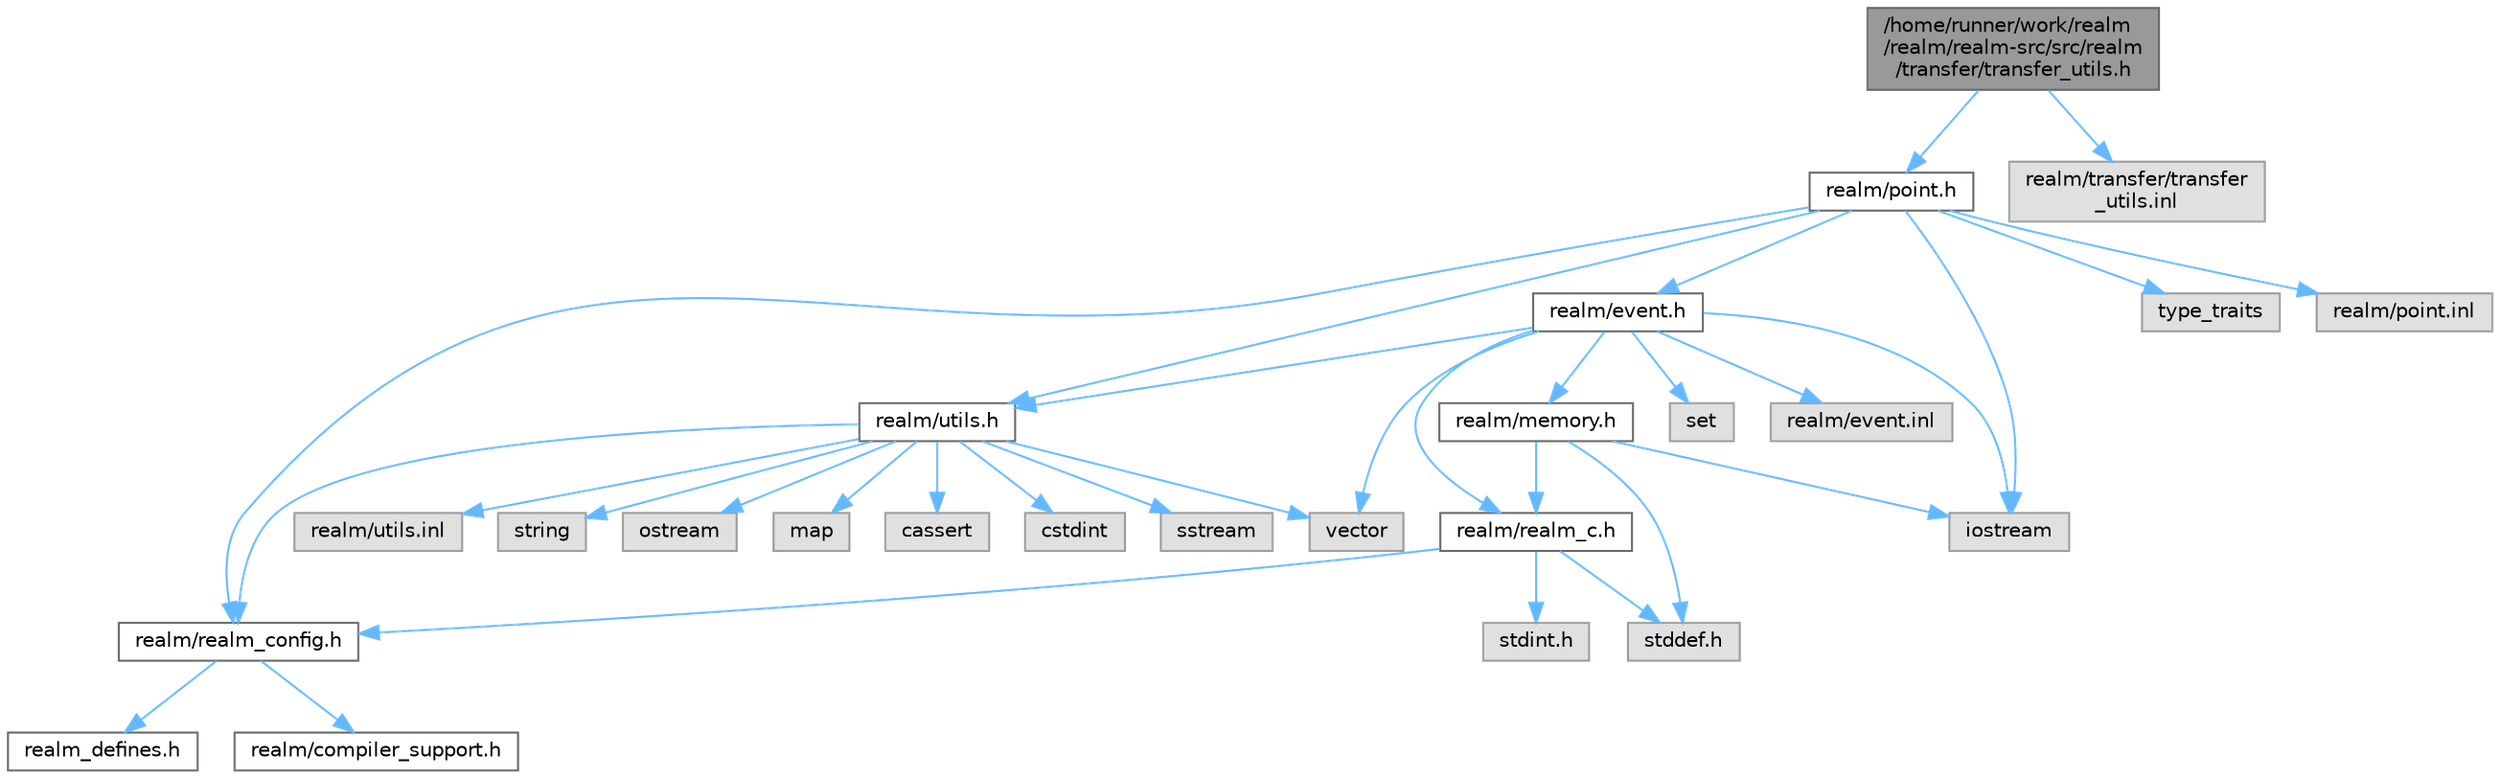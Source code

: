 digraph "/home/runner/work/realm/realm/realm-src/src/realm/transfer/transfer_utils.h"
{
 // LATEX_PDF_SIZE
  bgcolor="transparent";
  edge [fontname=Helvetica,fontsize=10,labelfontname=Helvetica,labelfontsize=10];
  node [fontname=Helvetica,fontsize=10,shape=box,height=0.2,width=0.4];
  Node1 [id="Node000001",label="/home/runner/work/realm\l/realm/realm-src/src/realm\l/transfer/transfer_utils.h",height=0.2,width=0.4,color="gray40", fillcolor="grey60", style="filled", fontcolor="black",tooltip=" "];
  Node1 -> Node2 [id="edge1_Node000001_Node000002",color="steelblue1",style="solid",tooltip=" "];
  Node2 [id="Node000002",label="realm/point.h",height=0.2,width=0.4,color="grey40", fillcolor="white", style="filled",URL="$point_8h.html",tooltip=" "];
  Node2 -> Node3 [id="edge2_Node000002_Node000003",color="steelblue1",style="solid",tooltip=" "];
  Node3 [id="Node000003",label="realm/realm_config.h",height=0.2,width=0.4,color="grey40", fillcolor="white", style="filled",URL="$realm__config_8h.html",tooltip=" "];
  Node3 -> Node4 [id="edge3_Node000003_Node000004",color="steelblue1",style="solid",tooltip=" "];
  Node4 [id="Node000004",label="realm_defines.h",height=0.2,width=0.4,color="grey40", fillcolor="white", style="filled",URL="$realm__defines_8h.html",tooltip=" "];
  Node3 -> Node5 [id="edge4_Node000003_Node000005",color="steelblue1",style="solid",tooltip=" "];
  Node5 [id="Node000005",label="realm/compiler_support.h",height=0.2,width=0.4,color="grey40", fillcolor="white", style="filled",URL="$compiler__support_8h.html",tooltip=" "];
  Node2 -> Node6 [id="edge5_Node000002_Node000006",color="steelblue1",style="solid",tooltip=" "];
  Node6 [id="Node000006",label="realm/event.h",height=0.2,width=0.4,color="grey40", fillcolor="white", style="filled",URL="$event_8h.html",tooltip=" "];
  Node6 -> Node7 [id="edge6_Node000006_Node000007",color="steelblue1",style="solid",tooltip=" "];
  Node7 [id="Node000007",label="realm/realm_c.h",height=0.2,width=0.4,color="grey40", fillcolor="white", style="filled",URL="$realm__c_8h.html",tooltip=" "];
  Node7 -> Node3 [id="edge7_Node000007_Node000003",color="steelblue1",style="solid",tooltip=" "];
  Node7 -> Node8 [id="edge8_Node000007_Node000008",color="steelblue1",style="solid",tooltip=" "];
  Node8 [id="Node000008",label="stddef.h",height=0.2,width=0.4,color="grey60", fillcolor="#E0E0E0", style="filled",tooltip=" "];
  Node7 -> Node9 [id="edge9_Node000007_Node000009",color="steelblue1",style="solid",tooltip=" "];
  Node9 [id="Node000009",label="stdint.h",height=0.2,width=0.4,color="grey60", fillcolor="#E0E0E0", style="filled",tooltip=" "];
  Node6 -> Node10 [id="edge10_Node000006_Node000010",color="steelblue1",style="solid",tooltip=" "];
  Node10 [id="Node000010",label="realm/utils.h",height=0.2,width=0.4,color="grey40", fillcolor="white", style="filled",URL="$utils_8h.html",tooltip=" "];
  Node10 -> Node3 [id="edge11_Node000010_Node000003",color="steelblue1",style="solid",tooltip=" "];
  Node10 -> Node11 [id="edge12_Node000010_Node000011",color="steelblue1",style="solid",tooltip=" "];
  Node11 [id="Node000011",label="string",height=0.2,width=0.4,color="grey60", fillcolor="#E0E0E0", style="filled",tooltip=" "];
  Node10 -> Node12 [id="edge13_Node000010_Node000012",color="steelblue1",style="solid",tooltip=" "];
  Node12 [id="Node000012",label="ostream",height=0.2,width=0.4,color="grey60", fillcolor="#E0E0E0", style="filled",tooltip=" "];
  Node10 -> Node13 [id="edge14_Node000010_Node000013",color="steelblue1",style="solid",tooltip=" "];
  Node13 [id="Node000013",label="vector",height=0.2,width=0.4,color="grey60", fillcolor="#E0E0E0", style="filled",tooltip=" "];
  Node10 -> Node14 [id="edge15_Node000010_Node000014",color="steelblue1",style="solid",tooltip=" "];
  Node14 [id="Node000014",label="map",height=0.2,width=0.4,color="grey60", fillcolor="#E0E0E0", style="filled",tooltip=" "];
  Node10 -> Node15 [id="edge16_Node000010_Node000015",color="steelblue1",style="solid",tooltip=" "];
  Node15 [id="Node000015",label="cassert",height=0.2,width=0.4,color="grey60", fillcolor="#E0E0E0", style="filled",tooltip=" "];
  Node10 -> Node16 [id="edge17_Node000010_Node000016",color="steelblue1",style="solid",tooltip=" "];
  Node16 [id="Node000016",label="cstdint",height=0.2,width=0.4,color="grey60", fillcolor="#E0E0E0", style="filled",tooltip=" "];
  Node10 -> Node17 [id="edge18_Node000010_Node000017",color="steelblue1",style="solid",tooltip=" "];
  Node17 [id="Node000017",label="sstream",height=0.2,width=0.4,color="grey60", fillcolor="#E0E0E0", style="filled",tooltip=" "];
  Node10 -> Node18 [id="edge19_Node000010_Node000018",color="steelblue1",style="solid",tooltip=" "];
  Node18 [id="Node000018",label="realm/utils.inl",height=0.2,width=0.4,color="grey60", fillcolor="#E0E0E0", style="filled",tooltip=" "];
  Node6 -> Node19 [id="edge20_Node000006_Node000019",color="steelblue1",style="solid",tooltip=" "];
  Node19 [id="Node000019",label="realm/memory.h",height=0.2,width=0.4,color="grey40", fillcolor="white", style="filled",URL="$memory_8h.html",tooltip=" "];
  Node19 -> Node7 [id="edge21_Node000019_Node000007",color="steelblue1",style="solid",tooltip=" "];
  Node19 -> Node8 [id="edge22_Node000019_Node000008",color="steelblue1",style="solid",tooltip=" "];
  Node19 -> Node20 [id="edge23_Node000019_Node000020",color="steelblue1",style="solid",tooltip=" "];
  Node20 [id="Node000020",label="iostream",height=0.2,width=0.4,color="grey60", fillcolor="#E0E0E0", style="filled",tooltip=" "];
  Node6 -> Node13 [id="edge24_Node000006_Node000013",color="steelblue1",style="solid",tooltip=" "];
  Node6 -> Node21 [id="edge25_Node000006_Node000021",color="steelblue1",style="solid",tooltip=" "];
  Node21 [id="Node000021",label="set",height=0.2,width=0.4,color="grey60", fillcolor="#E0E0E0", style="filled",tooltip=" "];
  Node6 -> Node20 [id="edge26_Node000006_Node000020",color="steelblue1",style="solid",tooltip=" "];
  Node6 -> Node22 [id="edge27_Node000006_Node000022",color="steelblue1",style="solid",tooltip=" "];
  Node22 [id="Node000022",label="realm/event.inl",height=0.2,width=0.4,color="grey60", fillcolor="#E0E0E0", style="filled",tooltip=" "];
  Node2 -> Node10 [id="edge28_Node000002_Node000010",color="steelblue1",style="solid",tooltip=" "];
  Node2 -> Node20 [id="edge29_Node000002_Node000020",color="steelblue1",style="solid",tooltip=" "];
  Node2 -> Node23 [id="edge30_Node000002_Node000023",color="steelblue1",style="solid",tooltip=" "];
  Node23 [id="Node000023",label="type_traits",height=0.2,width=0.4,color="grey60", fillcolor="#E0E0E0", style="filled",tooltip=" "];
  Node2 -> Node24 [id="edge31_Node000002_Node000024",color="steelblue1",style="solid",tooltip=" "];
  Node24 [id="Node000024",label="realm/point.inl",height=0.2,width=0.4,color="grey60", fillcolor="#E0E0E0", style="filled",tooltip=" "];
  Node1 -> Node25 [id="edge32_Node000001_Node000025",color="steelblue1",style="solid",tooltip=" "];
  Node25 [id="Node000025",label="realm/transfer/transfer\l_utils.inl",height=0.2,width=0.4,color="grey60", fillcolor="#E0E0E0", style="filled",tooltip=" "];
}
